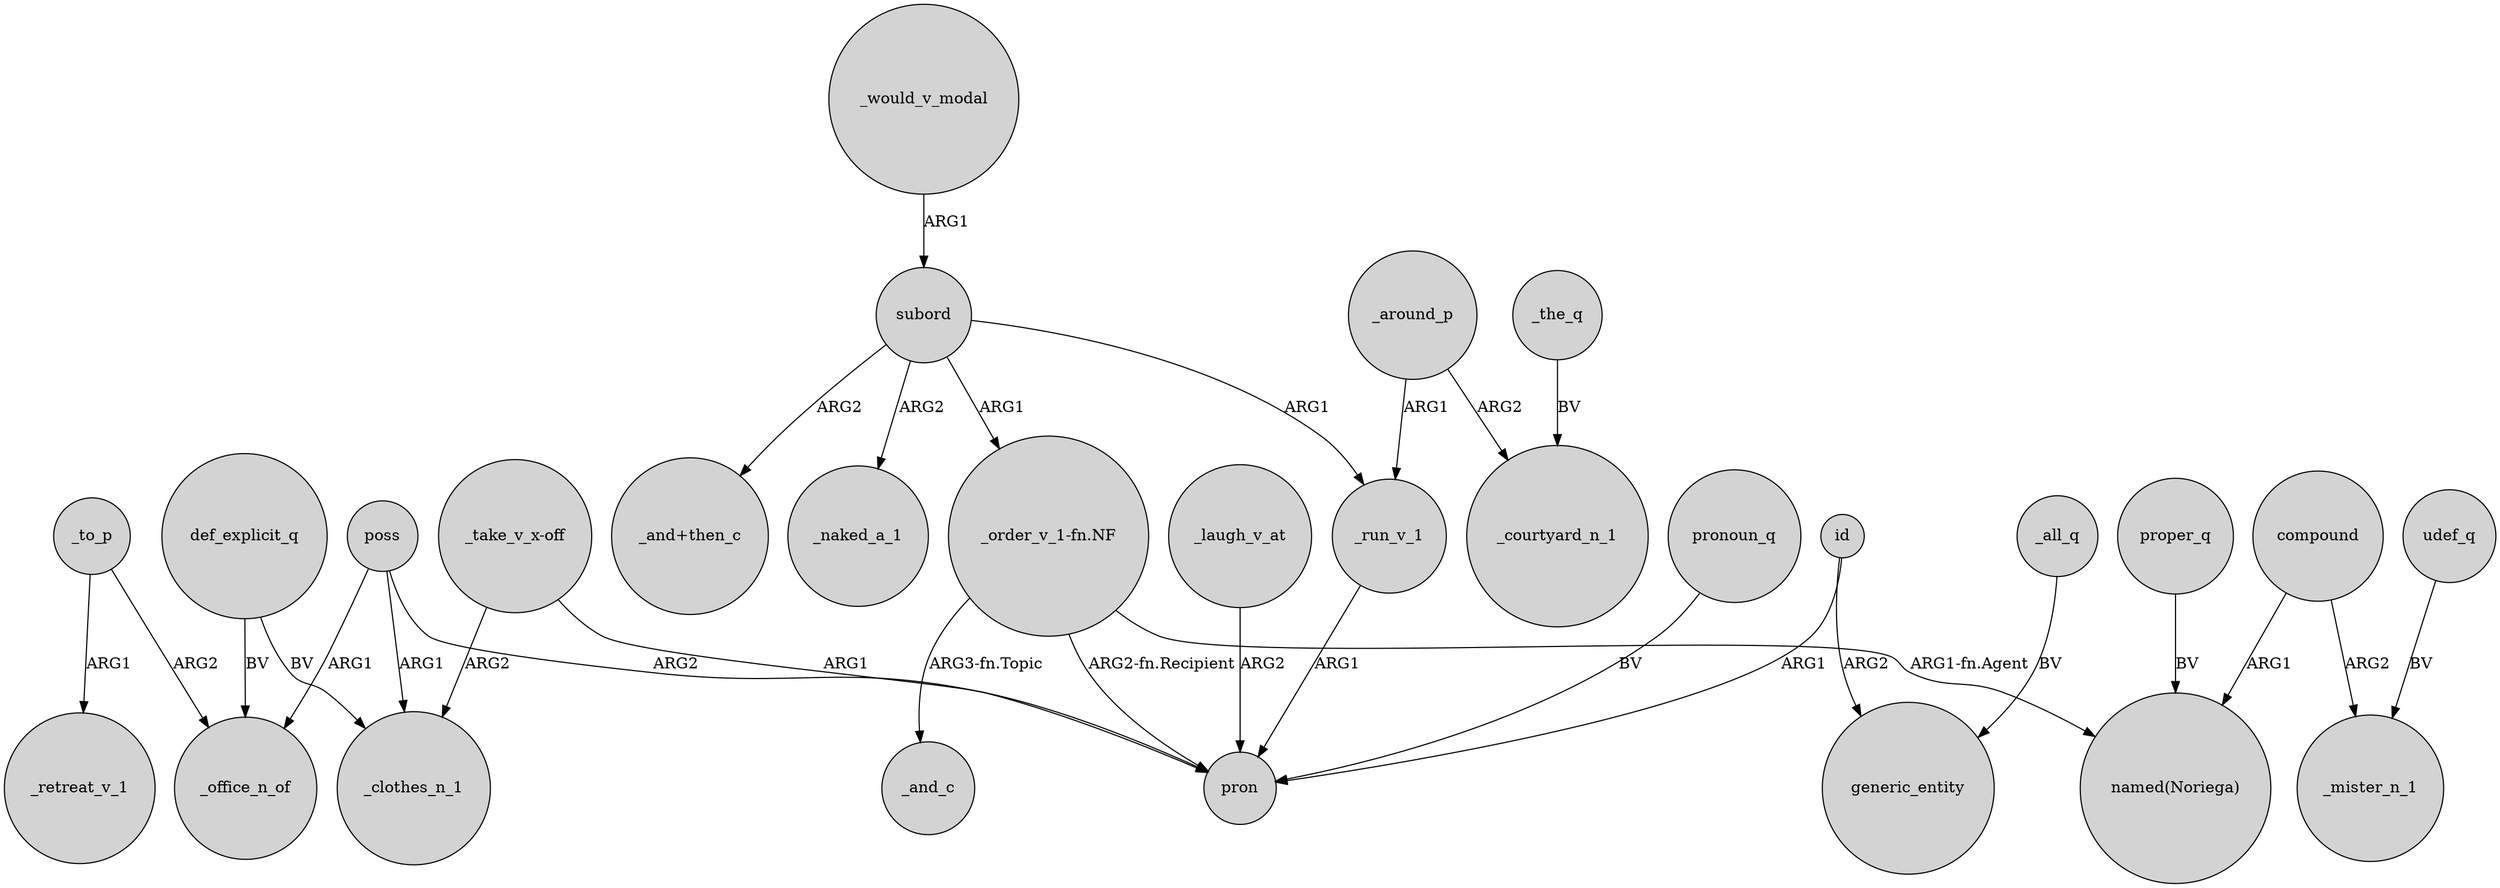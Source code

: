digraph {
	node [shape=circle style=filled]
	"_order_v_1-fn.NF" -> _and_c [label="ARG3-fn.Topic"]
	subord -> "_and+then_c" [label=ARG2]
	poss -> pron [label=ARG2]
	subord -> "_order_v_1-fn.NF" [label=ARG1]
	compound -> _mister_n_1 [label=ARG2]
	_run_v_1 -> pron [label=ARG1]
	def_explicit_q -> _office_n_of [label=BV]
	udef_q -> _mister_n_1 [label=BV]
	_would_v_modal -> subord [label=ARG1]
	proper_q -> "named(Noriega)" [label=BV]
	_around_p -> _run_v_1 [label=ARG1]
	_around_p -> _courtyard_n_1 [label=ARG2]
	_all_q -> generic_entity [label=BV]
	pronoun_q -> pron [label=BV]
	_the_q -> _courtyard_n_1 [label=BV]
	"_take_v_x-off" -> pron [label=ARG1]
	compound -> "named(Noriega)" [label=ARG1]
	"_order_v_1-fn.NF" -> "named(Noriega)" [label="ARG1-fn.Agent"]
	_to_p -> _office_n_of [label=ARG2]
	"_order_v_1-fn.NF" -> pron [label="ARG2-fn.Recipient"]
	poss -> _office_n_of [label=ARG1]
	id -> pron [label=ARG1]
	poss -> _clothes_n_1 [label=ARG1]
	subord -> _run_v_1 [label=ARG1]
	def_explicit_q -> _clothes_n_1 [label=BV]
	_to_p -> _retreat_v_1 [label=ARG1]
	_laugh_v_at -> pron [label=ARG2]
	id -> generic_entity [label=ARG2]
	subord -> _naked_a_1 [label=ARG2]
	"_take_v_x-off" -> _clothes_n_1 [label=ARG2]
}
